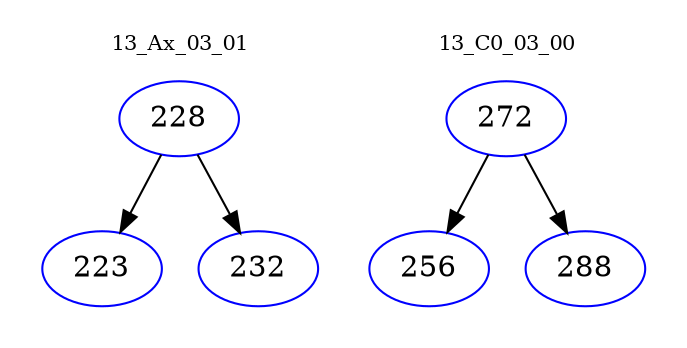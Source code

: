 digraph{
subgraph cluster_0 {
color = white
label = "13_Ax_03_01";
fontsize=10;
T0_228 [label="228", color="blue"]
T0_228 -> T0_223 [color="black"]
T0_223 [label="223", color="blue"]
T0_228 -> T0_232 [color="black"]
T0_232 [label="232", color="blue"]
}
subgraph cluster_1 {
color = white
label = "13_C0_03_00";
fontsize=10;
T1_272 [label="272", color="blue"]
T1_272 -> T1_256 [color="black"]
T1_256 [label="256", color="blue"]
T1_272 -> T1_288 [color="black"]
T1_288 [label="288", color="blue"]
}
}
